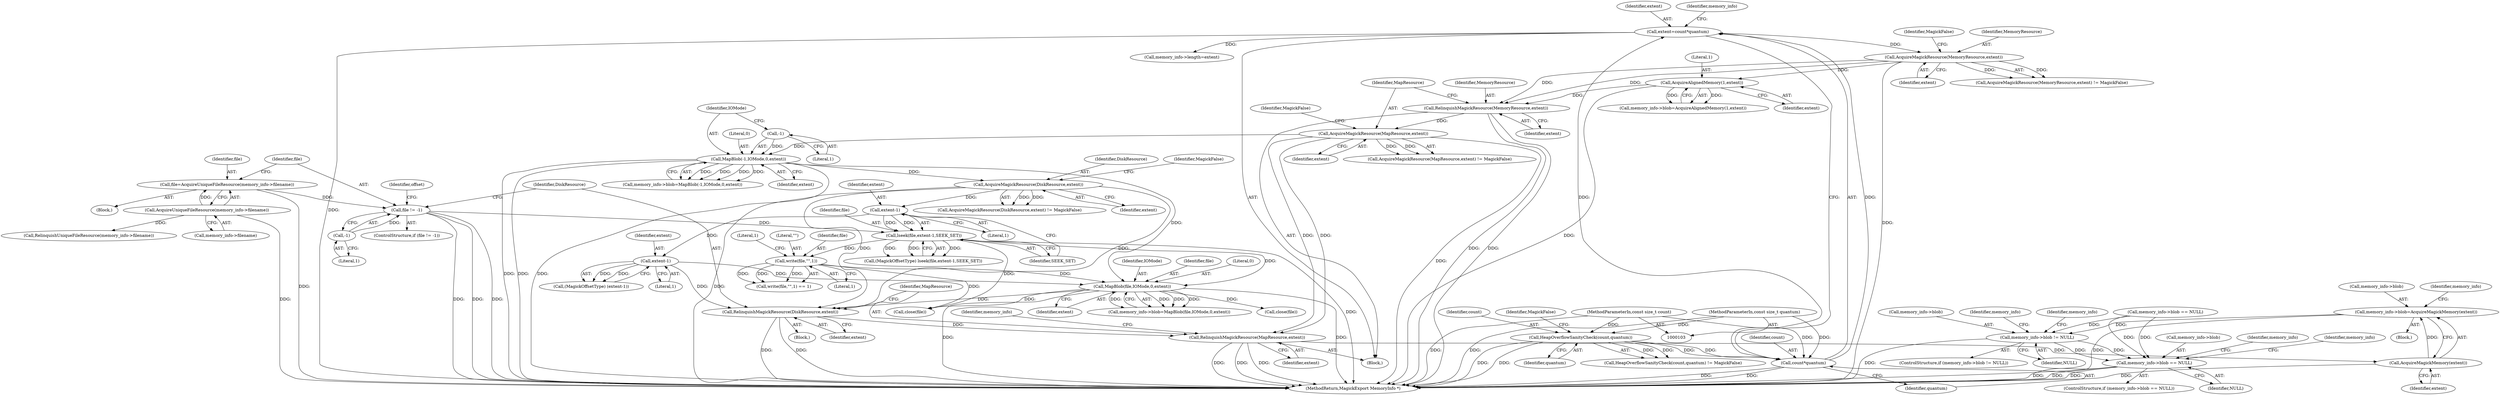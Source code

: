 digraph "0_ImageMagick_0474237508f39c4f783208123431815f1ededb76_5@pointer" {
"1000326" [label="(Call,memory_info->blob=AcquireMagickMemory(extent))"];
"1000330" [label="(Call,AcquireMagickMemory(extent))"];
"1000316" [label="(Call,RelinquishMagickResource(MapResource,extent))"];
"1000194" [label="(Call,AcquireMagickResource(MapResource,extent))"];
"1000189" [label="(Call,RelinquishMagickResource(MemoryResource,extent))"];
"1000163" [label="(Call,AcquireMagickResource(MemoryResource,extent))"];
"1000146" [label="(Call,extent=count*quantum)"];
"1000148" [label="(Call,count*quantum)"];
"1000111" [label="(Call,HeapOverflowSanityCheck(count,quantum))"];
"1000104" [label="(MethodParameterIn,const size_t count)"];
"1000105" [label="(MethodParameterIn,const size_t quantum)"];
"1000172" [label="(Call,AcquireAlignedMemory(1,extent))"];
"1000313" [label="(Call,RelinquishMagickResource(DiskResource,extent))"];
"1000225" [label="(Call,AcquireMagickResource(DiskResource,extent))"];
"1000203" [label="(Call,MapBlob(-1,IOMode,0,extent))"];
"1000204" [label="(Call,-1)"];
"1000274" [label="(Call,MapBlob(file,IOMode,0,extent))"];
"1000264" [label="(Call,write(file,\"\",1))"];
"1000248" [label="(Call,lseek(file,extent-1,SEEK_SET))"];
"1000238" [label="(Call,file != -1)"];
"1000231" [label="(Call,file=AcquireUniqueFileResource(memory_info->filename))"];
"1000233" [label="(Call,AcquireUniqueFileResource(memory_info->filename))"];
"1000240" [label="(Call,-1)"];
"1000250" [label="(Call,extent-1)"];
"1000260" [label="(Call,extent-1)"];
"1000333" [label="(Call,memory_info->blob != NULL)"];
"1000344" [label="(Call,memory_info->blob == NULL)"];
"1000334" [label="(Call,memory_info->blob)"];
"1000253" [label="(Identifier,SEEK_SET)"];
"1000264" [label="(Call,write(file,\"\",1))"];
"1000246" [label="(Call,(MagickOffsetType) lseek(file,extent-1,SEEK_SET))"];
"1000251" [label="(Identifier,extent)"];
"1000325" [label="(Block,)"];
"1000208" [label="(Identifier,extent)"];
"1000105" [label="(MethodParameterIn,const size_t quantum)"];
"1000333" [label="(Call,memory_info->blob != NULL)"];
"1000224" [label="(Call,AcquireMagickResource(DiskResource,extent) != MagickFalse)"];
"1000263" [label="(Call,write(file,\"\",1) == 1)"];
"1000270" [label="(Call,memory_info->blob=MapBlob(file,IOMode,0,extent))"];
"1000346" [label="(Identifier,memory_info)"];
"1000174" [label="(Identifier,extent)"];
"1000315" [label="(Identifier,extent)"];
"1000332" [label="(ControlStructure,if (memory_info->blob != NULL))"];
"1000231" [label="(Call,file=AcquireUniqueFileResource(memory_info->filename))"];
"1000225" [label="(Call,AcquireMagickResource(DiskResource,extent))"];
"1000331" [label="(Identifier,extent)"];
"1000343" [label="(ControlStructure,if (memory_info->blob == NULL))"];
"1000112" [label="(Identifier,count)"];
"1000250" [label="(Call,extent-1)"];
"1000195" [label="(Identifier,MapResource)"];
"1000148" [label="(Call,count*quantum)"];
"1000151" [label="(Call,memory_info->length=extent)"];
"1000193" [label="(Call,AcquireMagickResource(MapResource,extent) != MagickFalse)"];
"1000322" [label="(Identifier,memory_info)"];
"1000149" [label="(Identifier,count)"];
"1000317" [label="(Identifier,MapResource)"];
"1000172" [label="(Call,AcquireAlignedMemory(1,extent))"];
"1000345" [label="(Call,memory_info->blob)"];
"1000288" [label="(Call,close(file))"];
"1000276" [label="(Identifier,IOMode)"];
"1000173" [label="(Literal,1)"];
"1000206" [label="(Identifier,IOMode)"];
"1000226" [label="(Identifier,DiskResource)"];
"1000110" [label="(Call,HeapOverflowSanityCheck(count,quantum) != MagickFalse)"];
"1000166" [label="(Identifier,MagickFalse)"];
"1000248" [label="(Call,lseek(file,extent-1,SEEK_SET))"];
"1000354" [label="(Identifier,memory_info)"];
"1000299" [label="(Call,close(file))"];
"1000318" [label="(Identifier,extent)"];
"1000275" [label="(Identifier,file)"];
"1000205" [label="(Literal,1)"];
"1000197" [label="(Identifier,MagickFalse)"];
"1000194" [label="(Call,AcquireMagickResource(MapResource,extent))"];
"1000335" [label="(Identifier,memory_info)"];
"1000314" [label="(Identifier,DiskResource)"];
"1000350" [label="(Identifier,memory_info)"];
"1000274" [label="(Call,MapBlob(file,IOMode,0,extent))"];
"1000267" [label="(Literal,1)"];
"1000232" [label="(Identifier,file)"];
"1000111" [label="(Call,HeapOverflowSanityCheck(count,quantum))"];
"1000113" [label="(Identifier,quantum)"];
"1000165" [label="(Identifier,extent)"];
"1000320" [label="(Call,memory_info->blob == NULL)"];
"1000162" [label="(Call,AcquireMagickResource(MemoryResource,extent) != MagickFalse)"];
"1000266" [label="(Literal,\"\")"];
"1000326" [label="(Call,memory_info->blob=AcquireMagickMemory(extent))"];
"1000189" [label="(Call,RelinquishMagickResource(MemoryResource,extent))"];
"1000313" [label="(Call,RelinquishMagickResource(DiskResource,extent))"];
"1000237" [label="(ControlStructure,if (file != -1))"];
"1000240" [label="(Call,-1)"];
"1000260" [label="(Call,extent-1)"];
"1000147" [label="(Identifier,extent)"];
"1000303" [label="(Call,RelinquishUniqueFileResource(memory_info->filename))"];
"1000150" [label="(Identifier,quantum)"];
"1000252" [label="(Literal,1)"];
"1000168" [label="(Call,memory_info->blob=AcquireAlignedMemory(1,extent))"];
"1000355" [label="(MethodReturn,MagickExport MemoryInfo *)"];
"1000340" [label="(Identifier,memory_info)"];
"1000191" [label="(Identifier,extent)"];
"1000227" [label="(Identifier,extent)"];
"1000344" [label="(Call,memory_info->blob == NULL)"];
"1000190" [label="(Identifier,MemoryResource)"];
"1000327" [label="(Call,memory_info->blob)"];
"1000348" [label="(Identifier,NULL)"];
"1000164" [label="(Identifier,MemoryResource)"];
"1000204" [label="(Call,-1)"];
"1000239" [label="(Identifier,file)"];
"1000153" [label="(Identifier,memory_info)"];
"1000316" [label="(Call,RelinquishMagickResource(MapResource,extent))"];
"1000199" [label="(Call,memory_info->blob=MapBlob(-1,IOMode,0,extent))"];
"1000207" [label="(Literal,0)"];
"1000163" [label="(Call,AcquireMagickResource(MemoryResource,extent))"];
"1000114" [label="(Identifier,MagickFalse)"];
"1000265" [label="(Identifier,file)"];
"1000245" [label="(Identifier,offset)"];
"1000268" [label="(Literal,1)"];
"1000106" [label="(Block,)"];
"1000203" [label="(Call,MapBlob(-1,IOMode,0,extent))"];
"1000258" [label="(Call,(MagickOffsetType) (extent-1))"];
"1000262" [label="(Literal,1)"];
"1000104" [label="(MethodParameterIn,const size_t count)"];
"1000241" [label="(Literal,1)"];
"1000198" [label="(Block,)"];
"1000233" [label="(Call,AcquireUniqueFileResource(memory_info->filename))"];
"1000228" [label="(Identifier,MagickFalse)"];
"1000196" [label="(Identifier,extent)"];
"1000330" [label="(Call,AcquireMagickMemory(extent))"];
"1000278" [label="(Identifier,extent)"];
"1000238" [label="(Call,file != -1)"];
"1000261" [label="(Identifier,extent)"];
"1000234" [label="(Call,memory_info->filename)"];
"1000146" [label="(Call,extent=count*quantum)"];
"1000337" [label="(Identifier,NULL)"];
"1000249" [label="(Identifier,file)"];
"1000277" [label="(Literal,0)"];
"1000229" [label="(Block,)"];
"1000326" -> "1000325"  [label="AST: "];
"1000326" -> "1000330"  [label="CFG: "];
"1000327" -> "1000326"  [label="AST: "];
"1000330" -> "1000326"  [label="AST: "];
"1000335" -> "1000326"  [label="CFG: "];
"1000326" -> "1000355"  [label="DDG: "];
"1000330" -> "1000326"  [label="DDG: "];
"1000326" -> "1000333"  [label="DDG: "];
"1000330" -> "1000331"  [label="CFG: "];
"1000331" -> "1000330"  [label="AST: "];
"1000330" -> "1000355"  [label="DDG: "];
"1000316" -> "1000330"  [label="DDG: "];
"1000316" -> "1000106"  [label="AST: "];
"1000316" -> "1000318"  [label="CFG: "];
"1000317" -> "1000316"  [label="AST: "];
"1000318" -> "1000316"  [label="AST: "];
"1000322" -> "1000316"  [label="CFG: "];
"1000316" -> "1000355"  [label="DDG: "];
"1000316" -> "1000355"  [label="DDG: "];
"1000316" -> "1000355"  [label="DDG: "];
"1000194" -> "1000316"  [label="DDG: "];
"1000194" -> "1000316"  [label="DDG: "];
"1000313" -> "1000316"  [label="DDG: "];
"1000194" -> "1000193"  [label="AST: "];
"1000194" -> "1000196"  [label="CFG: "];
"1000195" -> "1000194"  [label="AST: "];
"1000196" -> "1000194"  [label="AST: "];
"1000197" -> "1000194"  [label="CFG: "];
"1000194" -> "1000355"  [label="DDG: "];
"1000194" -> "1000193"  [label="DDG: "];
"1000194" -> "1000193"  [label="DDG: "];
"1000189" -> "1000194"  [label="DDG: "];
"1000194" -> "1000203"  [label="DDG: "];
"1000189" -> "1000106"  [label="AST: "];
"1000189" -> "1000191"  [label="CFG: "];
"1000190" -> "1000189"  [label="AST: "];
"1000191" -> "1000189"  [label="AST: "];
"1000195" -> "1000189"  [label="CFG: "];
"1000189" -> "1000355"  [label="DDG: "];
"1000189" -> "1000355"  [label="DDG: "];
"1000163" -> "1000189"  [label="DDG: "];
"1000163" -> "1000189"  [label="DDG: "];
"1000172" -> "1000189"  [label="DDG: "];
"1000163" -> "1000162"  [label="AST: "];
"1000163" -> "1000165"  [label="CFG: "];
"1000164" -> "1000163"  [label="AST: "];
"1000165" -> "1000163"  [label="AST: "];
"1000166" -> "1000163"  [label="CFG: "];
"1000163" -> "1000355"  [label="DDG: "];
"1000163" -> "1000162"  [label="DDG: "];
"1000163" -> "1000162"  [label="DDG: "];
"1000146" -> "1000163"  [label="DDG: "];
"1000163" -> "1000172"  [label="DDG: "];
"1000146" -> "1000106"  [label="AST: "];
"1000146" -> "1000148"  [label="CFG: "];
"1000147" -> "1000146"  [label="AST: "];
"1000148" -> "1000146"  [label="AST: "];
"1000153" -> "1000146"  [label="CFG: "];
"1000146" -> "1000355"  [label="DDG: "];
"1000148" -> "1000146"  [label="DDG: "];
"1000148" -> "1000146"  [label="DDG: "];
"1000146" -> "1000151"  [label="DDG: "];
"1000148" -> "1000150"  [label="CFG: "];
"1000149" -> "1000148"  [label="AST: "];
"1000150" -> "1000148"  [label="AST: "];
"1000148" -> "1000355"  [label="DDG: "];
"1000148" -> "1000355"  [label="DDG: "];
"1000111" -> "1000148"  [label="DDG: "];
"1000111" -> "1000148"  [label="DDG: "];
"1000104" -> "1000148"  [label="DDG: "];
"1000105" -> "1000148"  [label="DDG: "];
"1000111" -> "1000110"  [label="AST: "];
"1000111" -> "1000113"  [label="CFG: "];
"1000112" -> "1000111"  [label="AST: "];
"1000113" -> "1000111"  [label="AST: "];
"1000114" -> "1000111"  [label="CFG: "];
"1000111" -> "1000355"  [label="DDG: "];
"1000111" -> "1000355"  [label="DDG: "];
"1000111" -> "1000110"  [label="DDG: "];
"1000111" -> "1000110"  [label="DDG: "];
"1000104" -> "1000111"  [label="DDG: "];
"1000105" -> "1000111"  [label="DDG: "];
"1000104" -> "1000103"  [label="AST: "];
"1000104" -> "1000355"  [label="DDG: "];
"1000105" -> "1000103"  [label="AST: "];
"1000105" -> "1000355"  [label="DDG: "];
"1000172" -> "1000168"  [label="AST: "];
"1000172" -> "1000174"  [label="CFG: "];
"1000173" -> "1000172"  [label="AST: "];
"1000174" -> "1000172"  [label="AST: "];
"1000168" -> "1000172"  [label="CFG: "];
"1000172" -> "1000355"  [label="DDG: "];
"1000172" -> "1000168"  [label="DDG: "];
"1000172" -> "1000168"  [label="DDG: "];
"1000313" -> "1000198"  [label="AST: "];
"1000313" -> "1000315"  [label="CFG: "];
"1000314" -> "1000313"  [label="AST: "];
"1000315" -> "1000313"  [label="AST: "];
"1000317" -> "1000313"  [label="CFG: "];
"1000313" -> "1000355"  [label="DDG: "];
"1000313" -> "1000355"  [label="DDG: "];
"1000225" -> "1000313"  [label="DDG: "];
"1000225" -> "1000313"  [label="DDG: "];
"1000274" -> "1000313"  [label="DDG: "];
"1000260" -> "1000313"  [label="DDG: "];
"1000225" -> "1000224"  [label="AST: "];
"1000225" -> "1000227"  [label="CFG: "];
"1000226" -> "1000225"  [label="AST: "];
"1000227" -> "1000225"  [label="AST: "];
"1000228" -> "1000225"  [label="CFG: "];
"1000225" -> "1000355"  [label="DDG: "];
"1000225" -> "1000224"  [label="DDG: "];
"1000225" -> "1000224"  [label="DDG: "];
"1000203" -> "1000225"  [label="DDG: "];
"1000225" -> "1000250"  [label="DDG: "];
"1000203" -> "1000199"  [label="AST: "];
"1000203" -> "1000208"  [label="CFG: "];
"1000204" -> "1000203"  [label="AST: "];
"1000206" -> "1000203"  [label="AST: "];
"1000207" -> "1000203"  [label="AST: "];
"1000208" -> "1000203"  [label="AST: "];
"1000199" -> "1000203"  [label="CFG: "];
"1000203" -> "1000355"  [label="DDG: "];
"1000203" -> "1000355"  [label="DDG: "];
"1000203" -> "1000355"  [label="DDG: "];
"1000203" -> "1000199"  [label="DDG: "];
"1000203" -> "1000199"  [label="DDG: "];
"1000203" -> "1000199"  [label="DDG: "];
"1000203" -> "1000199"  [label="DDG: "];
"1000204" -> "1000203"  [label="DDG: "];
"1000203" -> "1000274"  [label="DDG: "];
"1000204" -> "1000205"  [label="CFG: "];
"1000205" -> "1000204"  [label="AST: "];
"1000206" -> "1000204"  [label="CFG: "];
"1000274" -> "1000270"  [label="AST: "];
"1000274" -> "1000278"  [label="CFG: "];
"1000275" -> "1000274"  [label="AST: "];
"1000276" -> "1000274"  [label="AST: "];
"1000277" -> "1000274"  [label="AST: "];
"1000278" -> "1000274"  [label="AST: "];
"1000270" -> "1000274"  [label="CFG: "];
"1000274" -> "1000355"  [label="DDG: "];
"1000274" -> "1000355"  [label="DDG: "];
"1000274" -> "1000270"  [label="DDG: "];
"1000274" -> "1000270"  [label="DDG: "];
"1000274" -> "1000270"  [label="DDG: "];
"1000274" -> "1000270"  [label="DDG: "];
"1000264" -> "1000274"  [label="DDG: "];
"1000248" -> "1000274"  [label="DDG: "];
"1000260" -> "1000274"  [label="DDG: "];
"1000274" -> "1000288"  [label="DDG: "];
"1000274" -> "1000299"  [label="DDG: "];
"1000264" -> "1000263"  [label="AST: "];
"1000264" -> "1000267"  [label="CFG: "];
"1000265" -> "1000264"  [label="AST: "];
"1000266" -> "1000264"  [label="AST: "];
"1000267" -> "1000264"  [label="AST: "];
"1000268" -> "1000264"  [label="CFG: "];
"1000264" -> "1000263"  [label="DDG: "];
"1000264" -> "1000263"  [label="DDG: "];
"1000264" -> "1000263"  [label="DDG: "];
"1000248" -> "1000264"  [label="DDG: "];
"1000264" -> "1000299"  [label="DDG: "];
"1000248" -> "1000246"  [label="AST: "];
"1000248" -> "1000253"  [label="CFG: "];
"1000249" -> "1000248"  [label="AST: "];
"1000250" -> "1000248"  [label="AST: "];
"1000253" -> "1000248"  [label="AST: "];
"1000246" -> "1000248"  [label="CFG: "];
"1000248" -> "1000355"  [label="DDG: "];
"1000248" -> "1000246"  [label="DDG: "];
"1000248" -> "1000246"  [label="DDG: "];
"1000248" -> "1000246"  [label="DDG: "];
"1000238" -> "1000248"  [label="DDG: "];
"1000250" -> "1000248"  [label="DDG: "];
"1000250" -> "1000248"  [label="DDG: "];
"1000248" -> "1000299"  [label="DDG: "];
"1000238" -> "1000237"  [label="AST: "];
"1000238" -> "1000240"  [label="CFG: "];
"1000239" -> "1000238"  [label="AST: "];
"1000240" -> "1000238"  [label="AST: "];
"1000245" -> "1000238"  [label="CFG: "];
"1000314" -> "1000238"  [label="CFG: "];
"1000238" -> "1000355"  [label="DDG: "];
"1000238" -> "1000355"  [label="DDG: "];
"1000238" -> "1000355"  [label="DDG: "];
"1000231" -> "1000238"  [label="DDG: "];
"1000240" -> "1000238"  [label="DDG: "];
"1000231" -> "1000229"  [label="AST: "];
"1000231" -> "1000233"  [label="CFG: "];
"1000232" -> "1000231"  [label="AST: "];
"1000233" -> "1000231"  [label="AST: "];
"1000239" -> "1000231"  [label="CFG: "];
"1000231" -> "1000355"  [label="DDG: "];
"1000233" -> "1000231"  [label="DDG: "];
"1000233" -> "1000234"  [label="CFG: "];
"1000234" -> "1000233"  [label="AST: "];
"1000233" -> "1000355"  [label="DDG: "];
"1000233" -> "1000303"  [label="DDG: "];
"1000240" -> "1000241"  [label="CFG: "];
"1000241" -> "1000240"  [label="AST: "];
"1000250" -> "1000252"  [label="CFG: "];
"1000251" -> "1000250"  [label="AST: "];
"1000252" -> "1000250"  [label="AST: "];
"1000253" -> "1000250"  [label="CFG: "];
"1000250" -> "1000260"  [label="DDG: "];
"1000260" -> "1000258"  [label="AST: "];
"1000260" -> "1000262"  [label="CFG: "];
"1000261" -> "1000260"  [label="AST: "];
"1000262" -> "1000260"  [label="AST: "];
"1000258" -> "1000260"  [label="CFG: "];
"1000260" -> "1000258"  [label="DDG: "];
"1000260" -> "1000258"  [label="DDG: "];
"1000333" -> "1000332"  [label="AST: "];
"1000333" -> "1000337"  [label="CFG: "];
"1000334" -> "1000333"  [label="AST: "];
"1000337" -> "1000333"  [label="AST: "];
"1000340" -> "1000333"  [label="CFG: "];
"1000346" -> "1000333"  [label="CFG: "];
"1000333" -> "1000355"  [label="DDG: "];
"1000320" -> "1000333"  [label="DDG: "];
"1000333" -> "1000344"  [label="DDG: "];
"1000333" -> "1000344"  [label="DDG: "];
"1000344" -> "1000343"  [label="AST: "];
"1000344" -> "1000348"  [label="CFG: "];
"1000345" -> "1000344"  [label="AST: "];
"1000348" -> "1000344"  [label="AST: "];
"1000350" -> "1000344"  [label="CFG: "];
"1000354" -> "1000344"  [label="CFG: "];
"1000344" -> "1000355"  [label="DDG: "];
"1000344" -> "1000355"  [label="DDG: "];
"1000344" -> "1000355"  [label="DDG: "];
"1000320" -> "1000344"  [label="DDG: "];
"1000320" -> "1000344"  [label="DDG: "];
}
